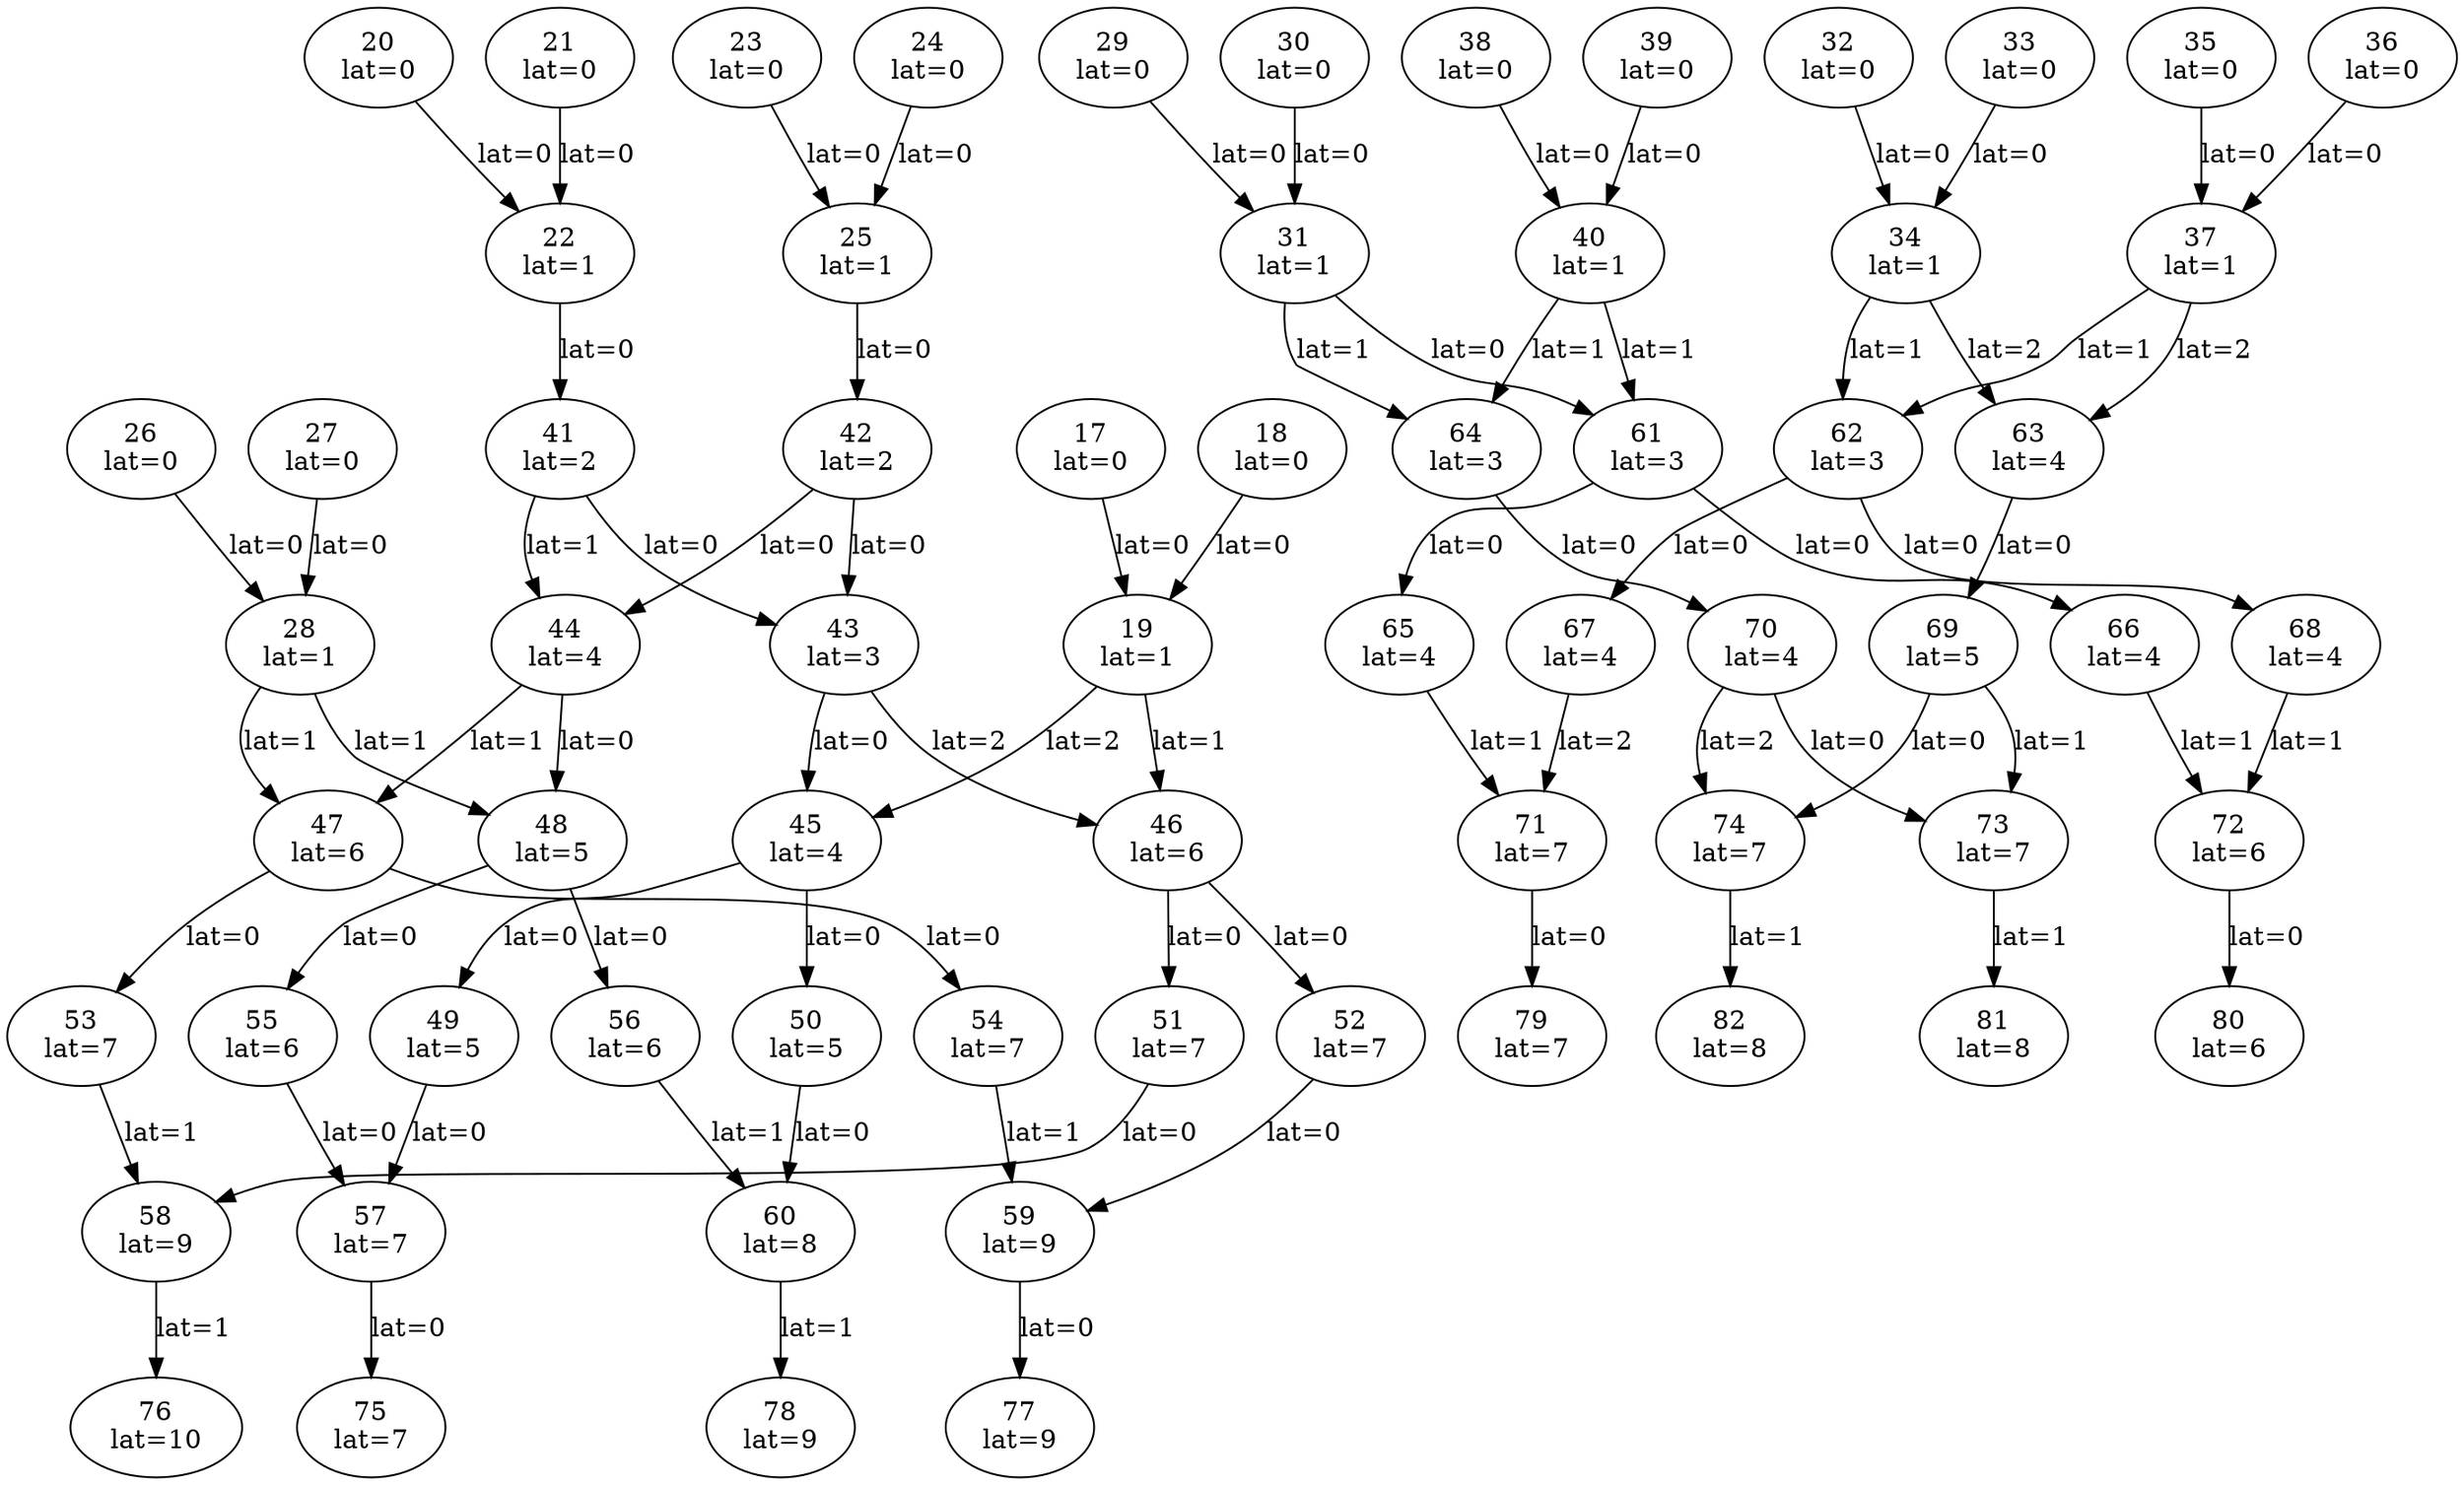 Digraph G {
"17"[label = "\N\nlat=0"];
"18"[label = "\N\nlat=0"];
"20"[label = "\N\nlat=0"];
"21"[label = "\N\nlat=0"];
"23"[label = "\N\nlat=0"];
"24"[label = "\N\nlat=0"];
"26"[label = "\N\nlat=0"];
"27"[label = "\N\nlat=0"];
"29"[label = "\N\nlat=0"];
"30"[label = "\N\nlat=0"];
"32"[label = "\N\nlat=0"];
"33"[label = "\N\nlat=0"];
"35"[label = "\N\nlat=0"];
"36"[label = "\N\nlat=0"];
"38"[label = "\N\nlat=0"];
"39"[label = "\N\nlat=0"];
"75"[label = "\N\nlat=7"];
"57"->"75"[label = "lat=0"];
"76"[label = "\N\nlat=10"];
"58"->"76"[label = "lat=1"];
"77"[label = "\N\nlat=9"];
"59"->"77"[label = "lat=0"];
"78"[label = "\N\nlat=9"];
"60"->"78"[label = "lat=1"];
"79"[label = "\N\nlat=7"];
"71"->"79"[label = "lat=0"];
"80"[label = "\N\nlat=6"];
"72"->"80"[label = "lat=0"];
"81"[label = "\N\nlat=8"];
"73"->"81"[label = "lat=1"];
"82"[label = "\N\nlat=8"];
"74"->"82"[label = "lat=1"];
"19"[label = "\N\nlat=1"];
"17"->"19"[label = "lat=0"];
"18"->"19"[label = "lat=0"];
"22"[label = "\N\nlat=1"];
"20"->"22"[label = "lat=0"];
"21"->"22"[label = "lat=0"];
"25"[label = "\N\nlat=1"];
"23"->"25"[label = "lat=0"];
"24"->"25"[label = "lat=0"];
"28"[label = "\N\nlat=1"];
"26"->"28"[label = "lat=0"];
"27"->"28"[label = "lat=0"];
"31"[label = "\N\nlat=1"];
"29"->"31"[label = "lat=0"];
"30"->"31"[label = "lat=0"];
"34"[label = "\N\nlat=1"];
"32"->"34"[label = "lat=0"];
"33"->"34"[label = "lat=0"];
"37"[label = "\N\nlat=1"];
"35"->"37"[label = "lat=0"];
"36"->"37"[label = "lat=0"];
"40"[label = "\N\nlat=1"];
"38"->"40"[label = "lat=0"];
"39"->"40"[label = "lat=0"];
"41"[label = "\N\nlat=2"];
"22"->"41"[label = "lat=0"];
"42"[label = "\N\nlat=2"];
"25"->"42"[label = "lat=0"];
"43"[label = "\N\nlat=3"];
"41"->"43"[label = "lat=0"];
"42"->"43"[label = "lat=0"];
"44"[label = "\N\nlat=4"];
"41"->"44"[label = "lat=1"];
"42"->"44"[label = "lat=0"];
"45"[label = "\N\nlat=4"];
"19"->"45"[label = "lat=2"];
"43"->"45"[label = "lat=0"];
"46"[label = "\N\nlat=6"];
"19"->"46"[label = "lat=1"];
"43"->"46"[label = "lat=2"];
"47"[label = "\N\nlat=6"];
"28"->"47"[label = "lat=1"];
"44"->"47"[label = "lat=1"];
"48"[label = "\N\nlat=5"];
"28"->"48"[label = "lat=1"];
"44"->"48"[label = "lat=0"];
"49"[label = "\N\nlat=5"];
"45"->"49"[label = "lat=0"];
"50"[label = "\N\nlat=5"];
"45"->"50"[label = "lat=0"];
"51"[label = "\N\nlat=7"];
"46"->"51"[label = "lat=0"];
"52"[label = "\N\nlat=7"];
"46"->"52"[label = "lat=0"];
"53"[label = "\N\nlat=7"];
"47"->"53"[label = "lat=0"];
"54"[label = "\N\nlat=7"];
"47"->"54"[label = "lat=0"];
"55"[label = "\N\nlat=6"];
"48"->"55"[label = "lat=0"];
"56"[label = "\N\nlat=6"];
"48"->"56"[label = "lat=0"];
"57"[label = "\N\nlat=7"];
"49"->"57"[label = "lat=0"];
"55"->"57"[label = "lat=0"];
"58"[label = "\N\nlat=9"];
"51"->"58"[label = "lat=0"];
"53"->"58"[label = "lat=1"];
"59"[label = "\N\nlat=9"];
"52"->"59"[label = "lat=0"];
"54"->"59"[label = "lat=1"];
"60"[label = "\N\nlat=8"];
"50"->"60"[label = "lat=0"];
"56"->"60"[label = "lat=1"];
"61"[label = "\N\nlat=3"];
"31"->"61"[label = "lat=0"];
"40"->"61"[label = "lat=1"];
"62"[label = "\N\nlat=3"];
"34"->"62"[label = "lat=1"];
"37"->"62"[label = "lat=1"];
"63"[label = "\N\nlat=4"];
"34"->"63"[label = "lat=2"];
"37"->"63"[label = "lat=2"];
"64"[label = "\N\nlat=3"];
"31"->"64"[label = "lat=1"];
"40"->"64"[label = "lat=1"];
"65"[label = "\N\nlat=4"];
"61"->"65"[label = "lat=0"];
"66"[label = "\N\nlat=4"];
"61"->"66"[label = "lat=0"];
"67"[label = "\N\nlat=4"];
"62"->"67"[label = "lat=0"];
"68"[label = "\N\nlat=4"];
"62"->"68"[label = "lat=0"];
"69"[label = "\N\nlat=5"];
"63"->"69"[label = "lat=0"];
"70"[label = "\N\nlat=4"];
"64"->"70"[label = "lat=0"];
"71"[label = "\N\nlat=7"];
"65"->"71"[label = "lat=1"];
"67"->"71"[label = "lat=2"];
"72"[label = "\N\nlat=6"];
"66"->"72"[label = "lat=1"];
"68"->"72"[label = "lat=1"];
"73"[label = "\N\nlat=7"];
"69"->"73"[label = "lat=1"];
"70"->"73"[label = "lat=0"];
"74"[label = "\N\nlat=7"];
"69"->"74"[label = "lat=0"];
"70"->"74"[label = "lat=2"];
}
